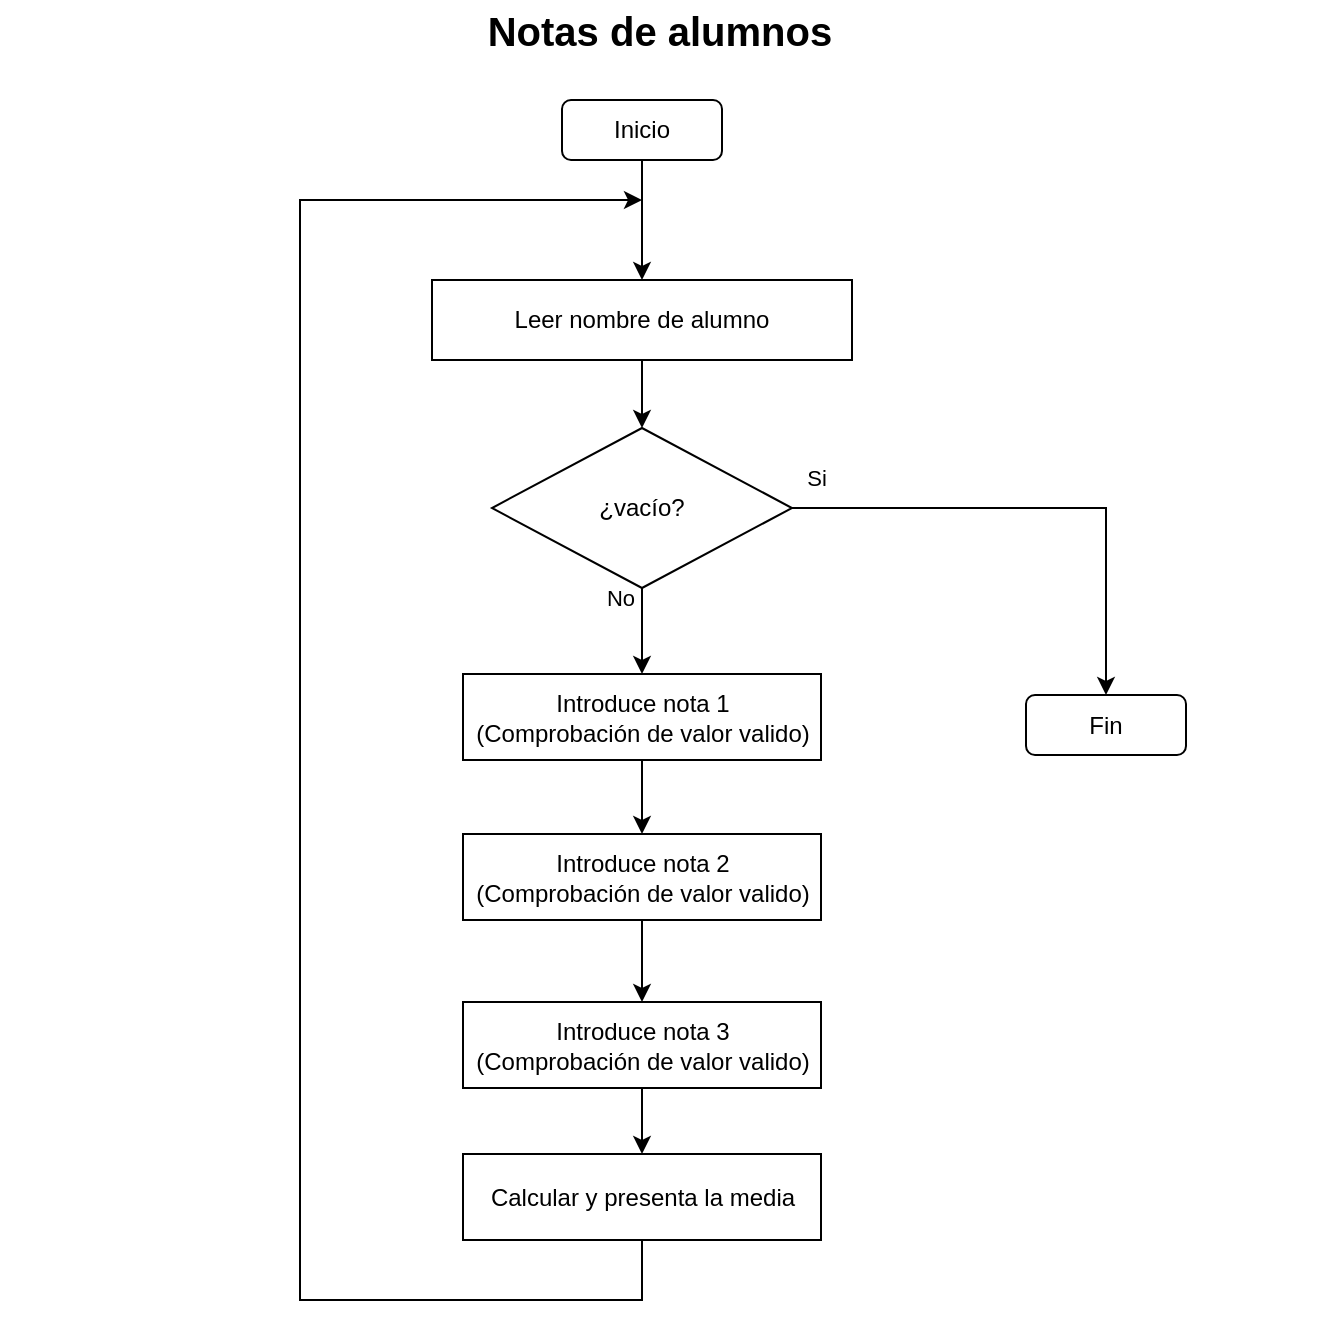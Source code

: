 <mxfile version="28.0.7">
  <diagram name="Page-1" id="gamRS6MLA4fs2B-uqD5Q">
    <mxGraphModel grid="1" page="1" gridSize="10" guides="1" tooltips="1" connect="1" arrows="1" fold="1" pageScale="1" pageWidth="850" pageHeight="1100" math="0" shadow="0">
      <root>
        <mxCell id="0" />
        <mxCell id="1" parent="0" />
        <mxCell id="qD9gXsYjsShy9WRek7qx-5" style="edgeStyle=orthogonalEdgeStyle;rounded=0;orthogonalLoop=1;jettySize=auto;html=1;exitX=0.5;exitY=1;exitDx=0;exitDy=0;entryX=0.5;entryY=0;entryDx=0;entryDy=0;" edge="1" parent="1" source="sVo8eWBov2D_V9g_eI1e-1" target="qD9gXsYjsShy9WRek7qx-1">
          <mxGeometry relative="1" as="geometry" />
        </mxCell>
        <mxCell id="sVo8eWBov2D_V9g_eI1e-1" value="Inicio" style="rounded=1;whiteSpace=wrap;html=1;" vertex="1" parent="1">
          <mxGeometry x="321" y="70" width="80" height="30" as="geometry" />
        </mxCell>
        <mxCell id="sVo8eWBov2D_V9g_eI1e-14" value="&lt;font style=&quot;font-size: 20px;&quot;&gt;&lt;b&gt;Notas de alumnos&lt;/b&gt;&lt;/font&gt;" style="text;html=1;align=center;verticalAlign=middle;whiteSpace=wrap;rounded=0;" vertex="1" parent="1">
          <mxGeometry x="40" y="20" width="660" height="30" as="geometry" />
        </mxCell>
        <mxCell id="qD9gXsYjsShy9WRek7qx-4" style="edgeStyle=orthogonalEdgeStyle;rounded=0;orthogonalLoop=1;jettySize=auto;html=1;exitX=0.5;exitY=1;exitDx=0;exitDy=0;entryX=0.5;entryY=0;entryDx=0;entryDy=0;" edge="1" parent="1" source="qD9gXsYjsShy9WRek7qx-1" target="qD9gXsYjsShy9WRek7qx-2">
          <mxGeometry relative="1" as="geometry" />
        </mxCell>
        <mxCell id="qD9gXsYjsShy9WRek7qx-1" value="Leer nombre de alumno" style="rounded=0;whiteSpace=wrap;html=1;" vertex="1" parent="1">
          <mxGeometry x="256" y="160" width="210" height="40" as="geometry" />
        </mxCell>
        <mxCell id="qD9gXsYjsShy9WRek7qx-7" style="edgeStyle=orthogonalEdgeStyle;rounded=0;orthogonalLoop=1;jettySize=auto;html=1;exitX=1;exitY=0.5;exitDx=0;exitDy=0;entryX=0.5;entryY=0;entryDx=0;entryDy=0;" edge="1" parent="1" source="qD9gXsYjsShy9WRek7qx-2" target="qD9gXsYjsShy9WRek7qx-6">
          <mxGeometry relative="1" as="geometry" />
        </mxCell>
        <mxCell id="qD9gXsYjsShy9WRek7qx-8" value="Si" style="edgeLabel;html=1;align=center;verticalAlign=middle;resizable=0;points=[];" connectable="0" vertex="1" parent="qD9gXsYjsShy9WRek7qx-7">
          <mxGeometry x="-0.805" y="-1" relative="1" as="geometry">
            <mxPoint x="-13" y="-16" as="offset" />
          </mxGeometry>
        </mxCell>
        <mxCell id="qD9gXsYjsShy9WRek7qx-12" style="edgeStyle=orthogonalEdgeStyle;rounded=0;orthogonalLoop=1;jettySize=auto;html=1;exitX=0.5;exitY=1;exitDx=0;exitDy=0;entryX=0.5;entryY=0;entryDx=0;entryDy=0;" edge="1" parent="1" source="qD9gXsYjsShy9WRek7qx-2" target="qD9gXsYjsShy9WRek7qx-9">
          <mxGeometry relative="1" as="geometry" />
        </mxCell>
        <mxCell id="qD9gXsYjsShy9WRek7qx-18" value="No" style="edgeLabel;html=1;align=center;verticalAlign=middle;resizable=0;points=[];" connectable="0" vertex="1" parent="qD9gXsYjsShy9WRek7qx-12">
          <mxGeometry x="-0.209" y="-2" relative="1" as="geometry">
            <mxPoint x="-9" y="-12" as="offset" />
          </mxGeometry>
        </mxCell>
        <mxCell id="qD9gXsYjsShy9WRek7qx-2" value="¿vacío?" style="rhombus;whiteSpace=wrap;html=1;" vertex="1" parent="1">
          <mxGeometry x="286" y="234" width="150" height="80" as="geometry" />
        </mxCell>
        <mxCell id="qD9gXsYjsShy9WRek7qx-6" value="Fin" style="rounded=1;whiteSpace=wrap;html=1;" vertex="1" parent="1">
          <mxGeometry x="553" y="367.5" width="80" height="30" as="geometry" />
        </mxCell>
        <mxCell id="qD9gXsYjsShy9WRek7qx-13" style="edgeStyle=orthogonalEdgeStyle;rounded=0;orthogonalLoop=1;jettySize=auto;html=1;exitX=0.5;exitY=1;exitDx=0;exitDy=0;entryX=0.5;entryY=0;entryDx=0;entryDy=0;" edge="1" parent="1" source="qD9gXsYjsShy9WRek7qx-9" target="qD9gXsYjsShy9WRek7qx-11">
          <mxGeometry relative="1" as="geometry" />
        </mxCell>
        <mxCell id="qD9gXsYjsShy9WRek7qx-9" value="Introduce nota 1&lt;div&gt;(Comprobación de valor valido)&lt;/div&gt;" style="rounded=0;whiteSpace=wrap;html=1;" vertex="1" parent="1">
          <mxGeometry x="271.5" y="357" width="179" height="43" as="geometry" />
        </mxCell>
        <mxCell id="qD9gXsYjsShy9WRek7qx-16" style="edgeStyle=orthogonalEdgeStyle;rounded=0;orthogonalLoop=1;jettySize=auto;html=1;exitX=0.5;exitY=1;exitDx=0;exitDy=0;entryX=0.5;entryY=0;entryDx=0;entryDy=0;" edge="1" parent="1" source="qD9gXsYjsShy9WRek7qx-10" target="qD9gXsYjsShy9WRek7qx-15">
          <mxGeometry relative="1" as="geometry" />
        </mxCell>
        <mxCell id="qD9gXsYjsShy9WRek7qx-10" value="Introduce nota 3&lt;div&gt;(Comprobación de valor valido)&lt;/div&gt;" style="rounded=0;whiteSpace=wrap;html=1;" vertex="1" parent="1">
          <mxGeometry x="271.5" y="521" width="179" height="43" as="geometry" />
        </mxCell>
        <mxCell id="qD9gXsYjsShy9WRek7qx-14" style="edgeStyle=orthogonalEdgeStyle;rounded=0;orthogonalLoop=1;jettySize=auto;html=1;exitX=0.5;exitY=1;exitDx=0;exitDy=0;entryX=0.5;entryY=0;entryDx=0;entryDy=0;" edge="1" parent="1" source="qD9gXsYjsShy9WRek7qx-11" target="qD9gXsYjsShy9WRek7qx-10">
          <mxGeometry relative="1" as="geometry" />
        </mxCell>
        <mxCell id="qD9gXsYjsShy9WRek7qx-11" value="Introduce nota 2&lt;div&gt;(Comprobación de valor valido)&lt;/div&gt;" style="rounded=0;whiteSpace=wrap;html=1;" vertex="1" parent="1">
          <mxGeometry x="271.5" y="437" width="179" height="43" as="geometry" />
        </mxCell>
        <mxCell id="qD9gXsYjsShy9WRek7qx-17" style="edgeStyle=orthogonalEdgeStyle;rounded=0;orthogonalLoop=1;jettySize=auto;html=1;exitX=0.5;exitY=1;exitDx=0;exitDy=0;" edge="1" parent="1" source="qD9gXsYjsShy9WRek7qx-15">
          <mxGeometry relative="1" as="geometry">
            <mxPoint x="361" y="120" as="targetPoint" />
            <Array as="points">
              <mxPoint x="361" y="670" />
              <mxPoint x="190" y="670" />
              <mxPoint x="190" y="120" />
            </Array>
          </mxGeometry>
        </mxCell>
        <mxCell id="qD9gXsYjsShy9WRek7qx-15" value="Calcular y presenta la media" style="rounded=0;whiteSpace=wrap;html=1;" vertex="1" parent="1">
          <mxGeometry x="271.5" y="597" width="179" height="43" as="geometry" />
        </mxCell>
        <mxCell id="qD9gXsYjsShy9WRek7qx-19" style="edgeStyle=orthogonalEdgeStyle;rounded=0;orthogonalLoop=1;jettySize=auto;html=1;exitX=0.5;exitY=1;exitDx=0;exitDy=0;" edge="1" parent="1" source="qD9gXsYjsShy9WRek7qx-6" target="qD9gXsYjsShy9WRek7qx-6">
          <mxGeometry relative="1" as="geometry" />
        </mxCell>
      </root>
    </mxGraphModel>
  </diagram>
</mxfile>
